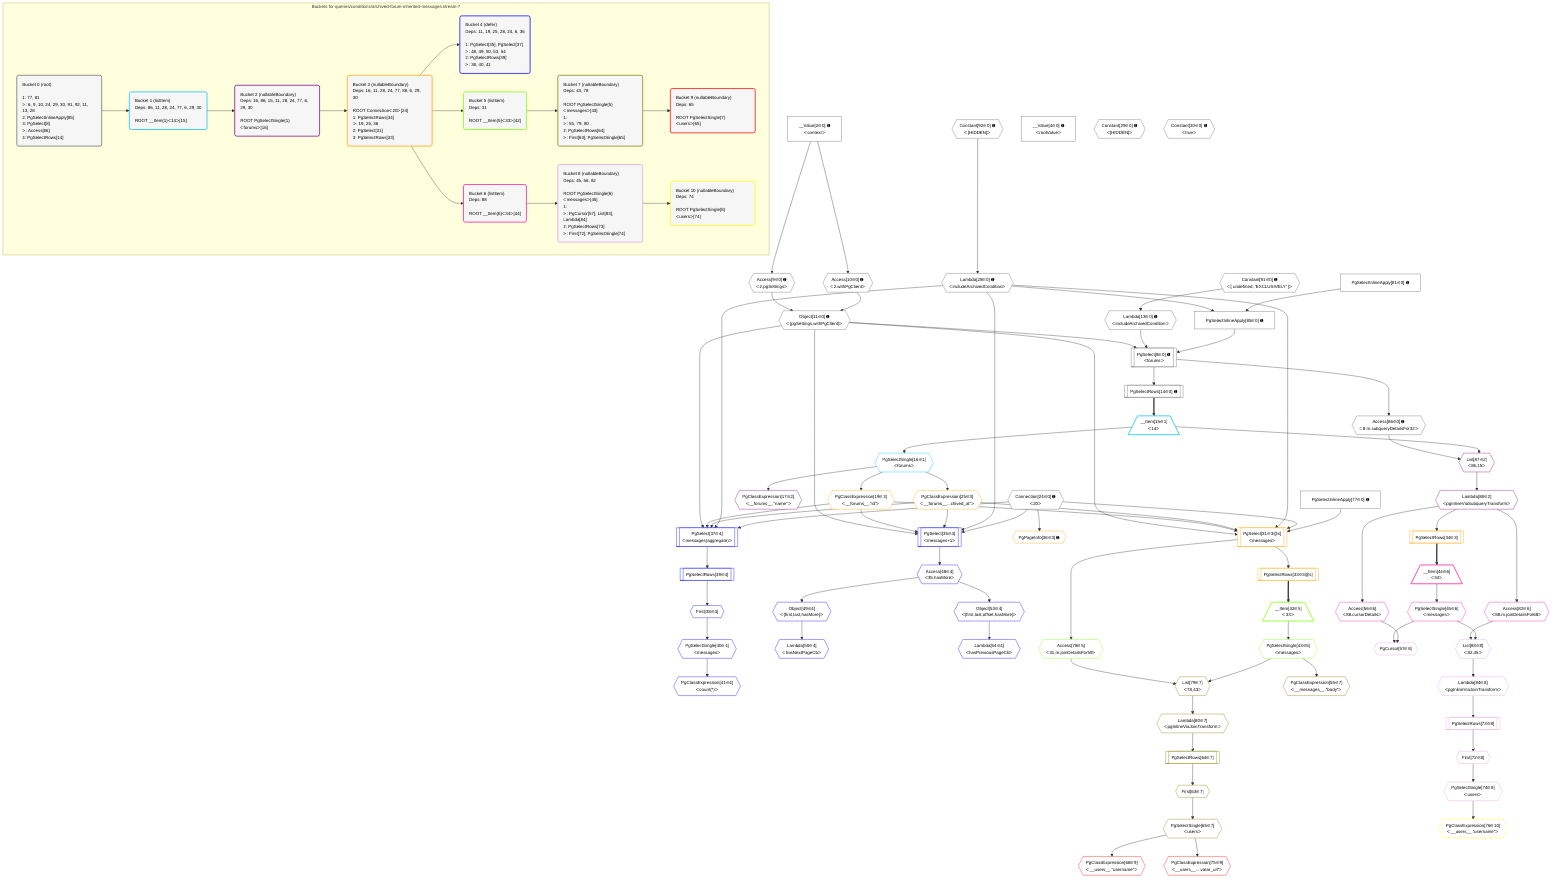 %%{init: {'themeVariables': { 'fontSize': '12px'}}}%%
graph TD
    classDef path fill:#eee,stroke:#000,color:#000
    classDef plan fill:#fff,stroke-width:1px,color:#000
    classDef itemplan fill:#fff,stroke-width:2px,color:#000
    classDef unbatchedplan fill:#dff,stroke-width:1px,color:#000
    classDef sideeffectplan fill:#fcc,stroke-width:2px,color:#000
    classDef bucket fill:#f6f6f6,color:#000,stroke-width:2px,text-align:left

    subgraph "Buckets for queries/conditions/archived-forum-inherited-messages.stream-7"
    Bucket0("Bucket 0 (root)<br /><br />1: 77, 81<br />ᐳ: 6, 9, 10, 24, 29, 30, 91, 92, 11, 13, 28<br />2: PgSelectInlineApply[85]<br />3: PgSelect[8]<br />ᐳ: Access[86]<br />4: PgSelectRows[14]"):::bucket
    Bucket1("Bucket 1 (listItem)<br />Deps: 86, 11, 28, 24, 77, 6, 29, 30<br /><br />ROOT __Item{1}ᐸ14ᐳ[15]"):::bucket
    Bucket2("Bucket 2 (nullableBoundary)<br />Deps: 16, 86, 15, 11, 28, 24, 77, 6, 29, 30<br /><br />ROOT PgSelectSingle{1}ᐸforumsᐳ[16]"):::bucket
    Bucket3("Bucket 3 (nullableBoundary)<br />Deps: 16, 11, 28, 24, 77, 88, 6, 29, 30<br /><br />ROOT Connectionᐸ20ᐳ[24]<br />1: PgSelectRows[34]<br />ᐳ: 19, 25, 36<br />2: PgSelect[31]<br />3: PgSelectRows[33]"):::bucket
    Bucket4("Bucket 4 (defer)<br />Deps: 11, 19, 25, 28, 24, 6, 36<br /><br />1: PgSelect[35], PgSelect[37]<br />ᐳ: 48, 49, 50, 53, 54<br />2: PgSelectRows[39]<br />ᐳ: 38, 40, 41"):::bucket
    Bucket5("Bucket 5 (listItem)<br />Deps: 31<br /><br />ROOT __Item{5}ᐸ33ᐳ[42]"):::bucket
    Bucket6("Bucket 6 (listItem)<br />Deps: 88<br /><br />ROOT __Item{6}ᐸ34ᐳ[44]"):::bucket
    Bucket7("Bucket 7 (nullableBoundary)<br />Deps: 43, 78<br /><br />ROOT PgSelectSingle{5}ᐸmessagesᐳ[43]<br />1: <br />ᐳ: 55, 79, 80<br />2: PgSelectRows[64]<br />ᐳ: First[63], PgSelectSingle[65]"):::bucket
    Bucket8("Bucket 8 (nullableBoundary)<br />Deps: 45, 56, 82<br /><br />ROOT PgSelectSingle{6}ᐸmessagesᐳ[45]<br />1: <br />ᐳ: PgCursor[57], List[83], Lambda[84]<br />2: PgSelectRows[73]<br />ᐳ: First[72], PgSelectSingle[74]"):::bucket
    Bucket9("Bucket 9 (nullableBoundary)<br />Deps: 65<br /><br />ROOT PgSelectSingle{7}ᐸusersᐳ[65]"):::bucket
    Bucket10("Bucket 10 (nullableBoundary)<br />Deps: 74<br /><br />ROOT PgSelectSingle{8}ᐸusersᐳ[74]"):::bucket
    end
    Bucket0 --> Bucket1
    Bucket1 --> Bucket2
    Bucket2 --> Bucket3
    Bucket3 --> Bucket4 & Bucket5 & Bucket6
    Bucket5 --> Bucket7
    Bucket6 --> Bucket8
    Bucket7 --> Bucket9
    Bucket8 --> Bucket10

    %% plan dependencies
    PgSelect8[["PgSelect[8∈0] ➊<br />ᐸforumsᐳ"]]:::plan
    Object11{{"Object[11∈0] ➊<br />ᐸ{pgSettings,withPgClient}ᐳ"}}:::plan
    Lambda13{{"Lambda[13∈0] ➊<br />ᐸincludeArchivedConditionᐳ"}}:::plan
    PgSelectInlineApply85["PgSelectInlineApply[85∈0] ➊"]:::plan
    Object11 & Lambda13 & PgSelectInlineApply85 --> PgSelect8
    Access9{{"Access[9∈0] ➊<br />ᐸ2.pgSettingsᐳ"}}:::plan
    Access10{{"Access[10∈0] ➊<br />ᐸ2.withPgClientᐳ"}}:::plan
    Access9 & Access10 --> Object11
    Lambda28{{"Lambda[28∈0] ➊<br />ᐸincludeArchivedConditionᐳ"}}:::plan
    PgSelectInlineApply81["PgSelectInlineApply[81∈0] ➊"]:::plan
    Lambda28 & PgSelectInlineApply81 --> PgSelectInlineApply85
    __Value2["__Value[2∈0] ➊<br />ᐸcontextᐳ"]:::plan
    __Value2 --> Access9
    __Value2 --> Access10
    Constant91{{"Constant[91∈0] ➊<br />ᐸ[ undefined, 'EXCLUSIVELY' ]ᐳ"}}:::plan
    Constant91 --> Lambda13
    PgSelectRows14[["PgSelectRows[14∈0] ➊"]]:::plan
    PgSelect8 --> PgSelectRows14
    Constant92{{"Constant[92∈0] ➊<br />ᐸ[HIDDEN]ᐳ"}}:::plan
    Constant92 --> Lambda28
    Access86{{"Access[86∈0] ➊<br />ᐸ8.m.subqueryDetailsFor32ᐳ"}}:::plan
    PgSelect8 --> Access86
    __Value4["__Value[4∈0] ➊<br />ᐸrootValueᐳ"]:::plan
    Connection24{{"Connection[24∈0] ➊<br />ᐸ20ᐳ"}}:::plan
    Constant29{{"Constant[29∈0] ➊<br />ᐸ[HIDDEN]ᐳ"}}:::plan
    Constant30{{"Constant[30∈0] ➊<br />ᐸtrueᐳ"}}:::plan
    PgSelectInlineApply77["PgSelectInlineApply[77∈0] ➊"]:::plan
    __Item15[/"__Item[15∈1]<br />ᐸ14ᐳ"\]:::itemplan
    PgSelectRows14 ==> __Item15
    PgSelectSingle16{{"PgSelectSingle[16∈1]<br />ᐸforumsᐳ"}}:::plan
    __Item15 --> PgSelectSingle16
    List87{{"List[87∈2]<br />ᐸ86,15ᐳ"}}:::plan
    Access86 & __Item15 --> List87
    PgClassExpression17{{"PgClassExpression[17∈2]<br />ᐸ__forums__.”name”ᐳ"}}:::plan
    PgSelectSingle16 --> PgClassExpression17
    Lambda88{{"Lambda[88∈2]<br />ᐸpgInlineViaSubqueryTransformᐳ"}}:::plan
    List87 --> Lambda88
    PgSelect31[["PgSelect[31∈3@s]<br />ᐸmessagesᐳ"]]:::plan
    PgClassExpression19{{"PgClassExpression[19∈3]<br />ᐸ__forums__.”id”ᐳ"}}:::plan
    PgClassExpression25{{"PgClassExpression[25∈3]<br />ᐸ__forums__...chived_at”ᐳ"}}:::plan
    Object11 & PgClassExpression19 & PgClassExpression25 & Lambda28 & Connection24 & PgSelectInlineApply77 --> PgSelect31
    PgSelectSingle16 --> PgClassExpression19
    PgSelectSingle16 --> PgClassExpression25
    PgSelectRows33[["PgSelectRows[33∈3@s]"]]:::plan
    PgSelect31 --> PgSelectRows33
    PgSelectRows34[["PgSelectRows[34∈3]"]]:::plan
    Lambda88 --> PgSelectRows34
    PgPageInfo36{{"PgPageInfo[36∈3] ➊"}}:::plan
    Connection24 --> PgPageInfo36
    PgSelect35[["PgSelect[35∈4]<br />ᐸmessages+1ᐳ"]]:::plan
    Object11 & PgClassExpression19 & PgClassExpression25 & Lambda28 & Connection24 --> PgSelect35
    PgSelect37[["PgSelect[37∈4]<br />ᐸmessages(aggregate)ᐳ"]]:::plan
    Object11 & PgClassExpression19 & PgClassExpression25 & Lambda28 & Connection24 --> PgSelect37
    Object53{{"Object[53∈4]<br />ᐸ{first,last,offset,hasMore}ᐳ"}}:::plan
    Access48{{"Access[48∈4]<br />ᐸ35.hasMoreᐳ"}}:::plan
    Access48 --> Object53
    Object49{{"Object[49∈4]<br />ᐸ{first,last,hasMore}ᐳ"}}:::plan
    Access48 --> Object49
    First38{{"First[38∈4]"}}:::plan
    PgSelectRows39[["PgSelectRows[39∈4]"]]:::plan
    PgSelectRows39 --> First38
    PgSelect37 --> PgSelectRows39
    PgSelectSingle40{{"PgSelectSingle[40∈4]<br />ᐸmessagesᐳ"}}:::plan
    First38 --> PgSelectSingle40
    PgClassExpression41{{"PgClassExpression[41∈4]<br />ᐸcount(*)ᐳ"}}:::plan
    PgSelectSingle40 --> PgClassExpression41
    PgSelect35 --> Access48
    Lambda50{{"Lambda[50∈4]<br />ᐸhasNextPageCbᐳ"}}:::plan
    Object49 --> Lambda50
    Lambda54{{"Lambda[54∈4]<br />ᐸhasPreviousPageCbᐳ"}}:::plan
    Object53 --> Lambda54
    __Item42[/"__Item[42∈5]<br />ᐸ33ᐳ"\]:::itemplan
    PgSelectRows33 ==> __Item42
    PgSelectSingle43{{"PgSelectSingle[43∈5]<br />ᐸmessagesᐳ"}}:::plan
    __Item42 --> PgSelectSingle43
    Access78{{"Access[78∈5]<br />ᐸ31.m.joinDetailsFor59ᐳ"}}:::plan
    PgSelect31 --> Access78
    __Item44[/"__Item[44∈6]<br />ᐸ34ᐳ"\]:::itemplan
    PgSelectRows34 ==> __Item44
    PgSelectSingle45{{"PgSelectSingle[45∈6]<br />ᐸmessagesᐳ"}}:::plan
    __Item44 --> PgSelectSingle45
    Access56{{"Access[56∈6]<br />ᐸ88.cursorDetailsᐳ"}}:::plan
    Lambda88 --> Access56
    Access82{{"Access[82∈6]<br />ᐸ88.m.joinDetailsFor68ᐳ"}}:::plan
    Lambda88 --> Access82
    List79{{"List[79∈7]<br />ᐸ78,43ᐳ"}}:::plan
    Access78 & PgSelectSingle43 --> List79
    PgClassExpression55{{"PgClassExpression[55∈7]<br />ᐸ__messages__.”body”ᐳ"}}:::plan
    PgSelectSingle43 --> PgClassExpression55
    First63{{"First[63∈7]"}}:::plan
    PgSelectRows64[["PgSelectRows[64∈7]"]]:::plan
    PgSelectRows64 --> First63
    Lambda80{{"Lambda[80∈7]<br />ᐸpgInlineViaJoinTransformᐳ"}}:::plan
    Lambda80 --> PgSelectRows64
    PgSelectSingle65{{"PgSelectSingle[65∈7]<br />ᐸusersᐳ"}}:::plan
    First63 --> PgSelectSingle65
    List79 --> Lambda80
    PgCursor57{{"PgCursor[57∈8]"}}:::plan
    PgSelectSingle45 & Access56 --> PgCursor57
    List83{{"List[83∈8]<br />ᐸ82,45ᐳ"}}:::plan
    Access82 & PgSelectSingle45 --> List83
    First72{{"First[72∈8]"}}:::plan
    PgSelectRows73[["PgSelectRows[73∈8]"]]:::plan
    PgSelectRows73 --> First72
    Lambda84{{"Lambda[84∈8]<br />ᐸpgInlineViaJoinTransformᐳ"}}:::plan
    Lambda84 --> PgSelectRows73
    PgSelectSingle74{{"PgSelectSingle[74∈8]<br />ᐸusersᐳ"}}:::plan
    First72 --> PgSelectSingle74
    List83 --> Lambda84
    PgClassExpression66{{"PgClassExpression[66∈9]<br />ᐸ__users__.”username”ᐳ"}}:::plan
    PgSelectSingle65 --> PgClassExpression66
    PgClassExpression75{{"PgClassExpression[75∈9]<br />ᐸ__users__....vatar_url”ᐳ"}}:::plan
    PgSelectSingle65 --> PgClassExpression75
    PgClassExpression76{{"PgClassExpression[76∈10]<br />ᐸ__users__.”username”ᐳ"}}:::plan
    PgSelectSingle74 --> PgClassExpression76

    %% define steps
    classDef bucket0 stroke:#696969
    class Bucket0,__Value2,__Value4,PgSelect8,Access9,Access10,Object11,Lambda13,PgSelectRows14,Connection24,Lambda28,Constant29,Constant30,PgSelectInlineApply77,PgSelectInlineApply81,PgSelectInlineApply85,Access86,Constant91,Constant92 bucket0
    classDef bucket1 stroke:#00bfff
    class Bucket1,__Item15,PgSelectSingle16 bucket1
    classDef bucket2 stroke:#7f007f
    class Bucket2,PgClassExpression17,List87,Lambda88 bucket2
    classDef bucket3 stroke:#ffa500
    class Bucket3,PgClassExpression19,PgClassExpression25,PgSelect31,PgSelectRows33,PgSelectRows34,PgPageInfo36 bucket3
    classDef bucket4 stroke:#0000ff
    class Bucket4,PgSelect35,PgSelect37,First38,PgSelectRows39,PgSelectSingle40,PgClassExpression41,Access48,Object49,Lambda50,Object53,Lambda54 bucket4
    classDef bucket5 stroke:#7fff00
    class Bucket5,__Item42,PgSelectSingle43,Access78 bucket5
    classDef bucket6 stroke:#ff1493
    class Bucket6,__Item44,PgSelectSingle45,Access56,Access82 bucket6
    classDef bucket7 stroke:#808000
    class Bucket7,PgClassExpression55,First63,PgSelectRows64,PgSelectSingle65,List79,Lambda80 bucket7
    classDef bucket8 stroke:#dda0dd
    class Bucket8,PgCursor57,First72,PgSelectRows73,PgSelectSingle74,List83,Lambda84 bucket8
    classDef bucket9 stroke:#ff0000
    class Bucket9,PgClassExpression66,PgClassExpression75 bucket9
    classDef bucket10 stroke:#ffff00
    class Bucket10,PgClassExpression76 bucket10